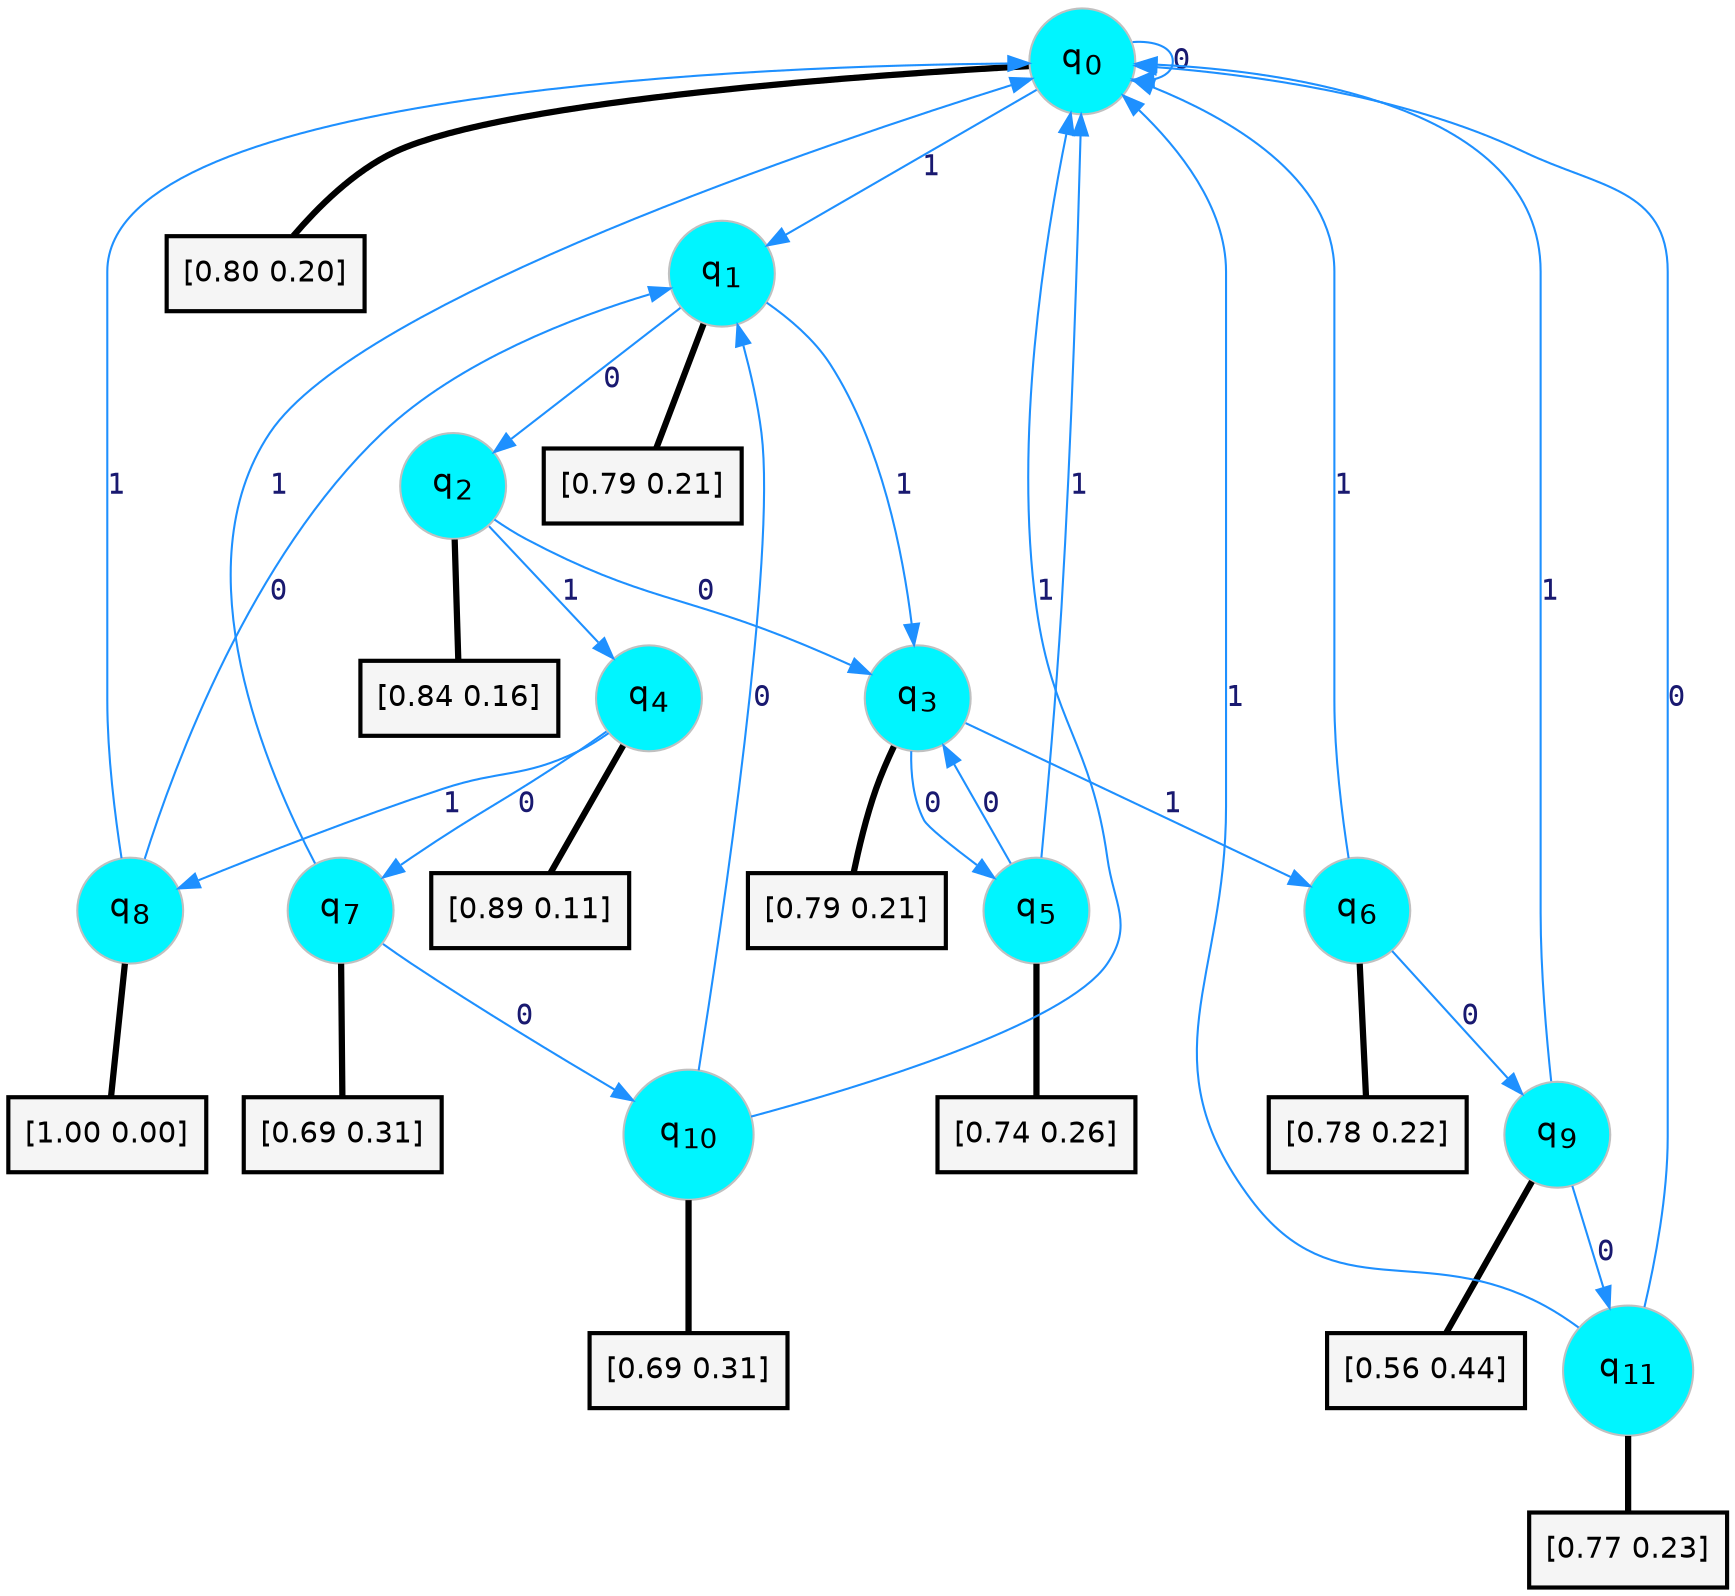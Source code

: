 digraph G {
graph [
bgcolor=transparent, dpi=300, rankdir=TD, size="40,25"];
node [
color=gray, fillcolor=turquoise1, fontcolor=black, fontname=Helvetica, fontsize=16, fontweight=bold, shape=circle, style=filled];
edge [
arrowsize=1, color=dodgerblue1, fontcolor=midnightblue, fontname=courier, fontweight=bold, penwidth=1, style=solid, weight=20];
0[label=<q<SUB>0</SUB>>];
1[label=<q<SUB>1</SUB>>];
2[label=<q<SUB>2</SUB>>];
3[label=<q<SUB>3</SUB>>];
4[label=<q<SUB>4</SUB>>];
5[label=<q<SUB>5</SUB>>];
6[label=<q<SUB>6</SUB>>];
7[label=<q<SUB>7</SUB>>];
8[label=<q<SUB>8</SUB>>];
9[label=<q<SUB>9</SUB>>];
10[label=<q<SUB>10</SUB>>];
11[label=<q<SUB>11</SUB>>];
12[label="[0.80 0.20]", shape=box,fontcolor=black, fontname=Helvetica, fontsize=14, penwidth=2, fillcolor=whitesmoke,color=black];
13[label="[0.79 0.21]", shape=box,fontcolor=black, fontname=Helvetica, fontsize=14, penwidth=2, fillcolor=whitesmoke,color=black];
14[label="[0.84 0.16]", shape=box,fontcolor=black, fontname=Helvetica, fontsize=14, penwidth=2, fillcolor=whitesmoke,color=black];
15[label="[0.79 0.21]", shape=box,fontcolor=black, fontname=Helvetica, fontsize=14, penwidth=2, fillcolor=whitesmoke,color=black];
16[label="[0.89 0.11]", shape=box,fontcolor=black, fontname=Helvetica, fontsize=14, penwidth=2, fillcolor=whitesmoke,color=black];
17[label="[0.74 0.26]", shape=box,fontcolor=black, fontname=Helvetica, fontsize=14, penwidth=2, fillcolor=whitesmoke,color=black];
18[label="[0.78 0.22]", shape=box,fontcolor=black, fontname=Helvetica, fontsize=14, penwidth=2, fillcolor=whitesmoke,color=black];
19[label="[0.69 0.31]", shape=box,fontcolor=black, fontname=Helvetica, fontsize=14, penwidth=2, fillcolor=whitesmoke,color=black];
20[label="[1.00 0.00]", shape=box,fontcolor=black, fontname=Helvetica, fontsize=14, penwidth=2, fillcolor=whitesmoke,color=black];
21[label="[0.56 0.44]", shape=box,fontcolor=black, fontname=Helvetica, fontsize=14, penwidth=2, fillcolor=whitesmoke,color=black];
22[label="[0.69 0.31]", shape=box,fontcolor=black, fontname=Helvetica, fontsize=14, penwidth=2, fillcolor=whitesmoke,color=black];
23[label="[0.77 0.23]", shape=box,fontcolor=black, fontname=Helvetica, fontsize=14, penwidth=2, fillcolor=whitesmoke,color=black];
0->0 [label=0];
0->1 [label=1];
0->12 [arrowhead=none, penwidth=3,color=black];
1->2 [label=0];
1->3 [label=1];
1->13 [arrowhead=none, penwidth=3,color=black];
2->3 [label=0];
2->4 [label=1];
2->14 [arrowhead=none, penwidth=3,color=black];
3->5 [label=0];
3->6 [label=1];
3->15 [arrowhead=none, penwidth=3,color=black];
4->7 [label=0];
4->8 [label=1];
4->16 [arrowhead=none, penwidth=3,color=black];
5->3 [label=0];
5->0 [label=1];
5->17 [arrowhead=none, penwidth=3,color=black];
6->9 [label=0];
6->0 [label=1];
6->18 [arrowhead=none, penwidth=3,color=black];
7->10 [label=0];
7->0 [label=1];
7->19 [arrowhead=none, penwidth=3,color=black];
8->1 [label=0];
8->0 [label=1];
8->20 [arrowhead=none, penwidth=3,color=black];
9->11 [label=0];
9->0 [label=1];
9->21 [arrowhead=none, penwidth=3,color=black];
10->1 [label=0];
10->0 [label=1];
10->22 [arrowhead=none, penwidth=3,color=black];
11->0 [label=0];
11->0 [label=1];
11->23 [arrowhead=none, penwidth=3,color=black];
}
